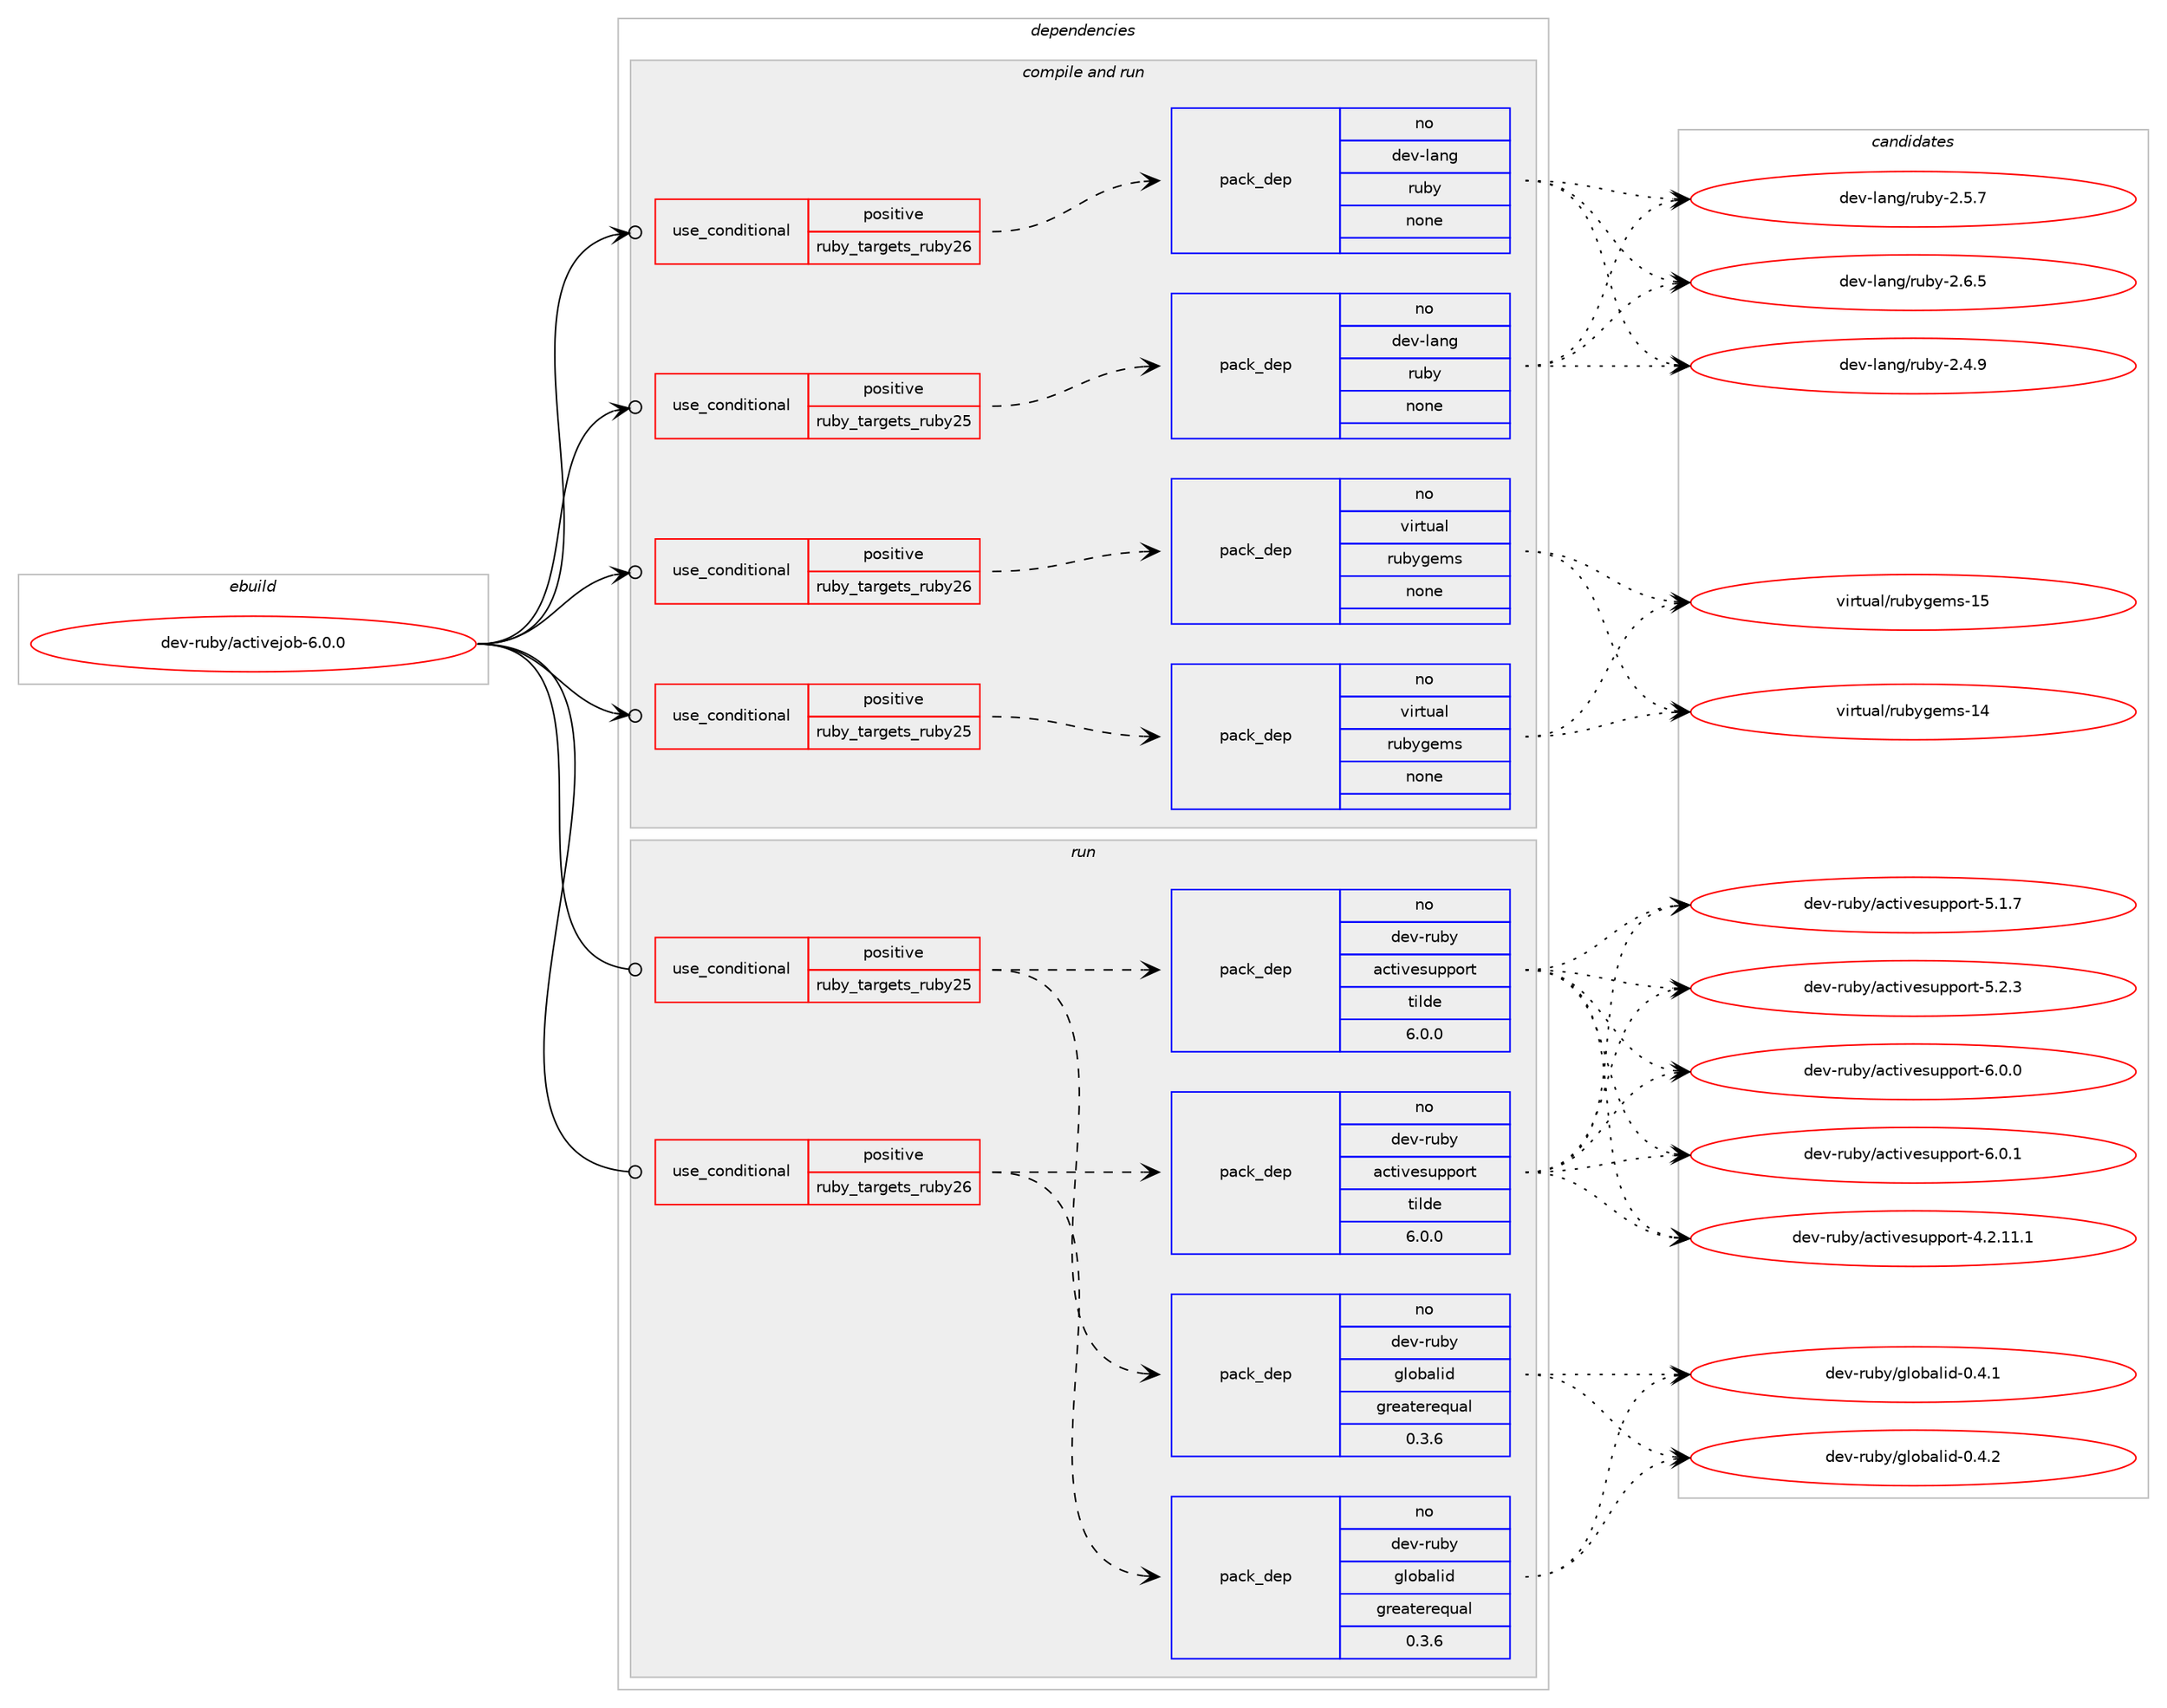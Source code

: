 digraph prolog {

# *************
# Graph options
# *************

newrank=true;
concentrate=true;
compound=true;
graph [rankdir=LR,fontname=Helvetica,fontsize=10,ranksep=1.5];#, ranksep=2.5, nodesep=0.2];
edge  [arrowhead=vee];
node  [fontname=Helvetica,fontsize=10];

# **********
# The ebuild
# **********

subgraph cluster_leftcol {
color=gray;
rank=same;
label=<<i>ebuild</i>>;
id [label="dev-ruby/activejob-6.0.0", color=red, width=4, href="../dev-ruby/activejob-6.0.0.svg"];
}

# ****************
# The dependencies
# ****************

subgraph cluster_midcol {
color=gray;
label=<<i>dependencies</i>>;
subgraph cluster_compile {
fillcolor="#eeeeee";
style=filled;
label=<<i>compile</i>>;
}
subgraph cluster_compileandrun {
fillcolor="#eeeeee";
style=filled;
label=<<i>compile and run</i>>;
subgraph cond157146 {
dependency674802 [label=<<TABLE BORDER="0" CELLBORDER="1" CELLSPACING="0" CELLPADDING="4"><TR><TD ROWSPAN="3" CELLPADDING="10">use_conditional</TD></TR><TR><TD>positive</TD></TR><TR><TD>ruby_targets_ruby25</TD></TR></TABLE>>, shape=none, color=red];
subgraph pack505750 {
dependency674803 [label=<<TABLE BORDER="0" CELLBORDER="1" CELLSPACING="0" CELLPADDING="4" WIDTH="220"><TR><TD ROWSPAN="6" CELLPADDING="30">pack_dep</TD></TR><TR><TD WIDTH="110">no</TD></TR><TR><TD>dev-lang</TD></TR><TR><TD>ruby</TD></TR><TR><TD>none</TD></TR><TR><TD></TD></TR></TABLE>>, shape=none, color=blue];
}
dependency674802:e -> dependency674803:w [weight=20,style="dashed",arrowhead="vee"];
}
id:e -> dependency674802:w [weight=20,style="solid",arrowhead="odotvee"];
subgraph cond157147 {
dependency674804 [label=<<TABLE BORDER="0" CELLBORDER="1" CELLSPACING="0" CELLPADDING="4"><TR><TD ROWSPAN="3" CELLPADDING="10">use_conditional</TD></TR><TR><TD>positive</TD></TR><TR><TD>ruby_targets_ruby25</TD></TR></TABLE>>, shape=none, color=red];
subgraph pack505751 {
dependency674805 [label=<<TABLE BORDER="0" CELLBORDER="1" CELLSPACING="0" CELLPADDING="4" WIDTH="220"><TR><TD ROWSPAN="6" CELLPADDING="30">pack_dep</TD></TR><TR><TD WIDTH="110">no</TD></TR><TR><TD>virtual</TD></TR><TR><TD>rubygems</TD></TR><TR><TD>none</TD></TR><TR><TD></TD></TR></TABLE>>, shape=none, color=blue];
}
dependency674804:e -> dependency674805:w [weight=20,style="dashed",arrowhead="vee"];
}
id:e -> dependency674804:w [weight=20,style="solid",arrowhead="odotvee"];
subgraph cond157148 {
dependency674806 [label=<<TABLE BORDER="0" CELLBORDER="1" CELLSPACING="0" CELLPADDING="4"><TR><TD ROWSPAN="3" CELLPADDING="10">use_conditional</TD></TR><TR><TD>positive</TD></TR><TR><TD>ruby_targets_ruby26</TD></TR></TABLE>>, shape=none, color=red];
subgraph pack505752 {
dependency674807 [label=<<TABLE BORDER="0" CELLBORDER="1" CELLSPACING="0" CELLPADDING="4" WIDTH="220"><TR><TD ROWSPAN="6" CELLPADDING="30">pack_dep</TD></TR><TR><TD WIDTH="110">no</TD></TR><TR><TD>dev-lang</TD></TR><TR><TD>ruby</TD></TR><TR><TD>none</TD></TR><TR><TD></TD></TR></TABLE>>, shape=none, color=blue];
}
dependency674806:e -> dependency674807:w [weight=20,style="dashed",arrowhead="vee"];
}
id:e -> dependency674806:w [weight=20,style="solid",arrowhead="odotvee"];
subgraph cond157149 {
dependency674808 [label=<<TABLE BORDER="0" CELLBORDER="1" CELLSPACING="0" CELLPADDING="4"><TR><TD ROWSPAN="3" CELLPADDING="10">use_conditional</TD></TR><TR><TD>positive</TD></TR><TR><TD>ruby_targets_ruby26</TD></TR></TABLE>>, shape=none, color=red];
subgraph pack505753 {
dependency674809 [label=<<TABLE BORDER="0" CELLBORDER="1" CELLSPACING="0" CELLPADDING="4" WIDTH="220"><TR><TD ROWSPAN="6" CELLPADDING="30">pack_dep</TD></TR><TR><TD WIDTH="110">no</TD></TR><TR><TD>virtual</TD></TR><TR><TD>rubygems</TD></TR><TR><TD>none</TD></TR><TR><TD></TD></TR></TABLE>>, shape=none, color=blue];
}
dependency674808:e -> dependency674809:w [weight=20,style="dashed",arrowhead="vee"];
}
id:e -> dependency674808:w [weight=20,style="solid",arrowhead="odotvee"];
}
subgraph cluster_run {
fillcolor="#eeeeee";
style=filled;
label=<<i>run</i>>;
subgraph cond157150 {
dependency674810 [label=<<TABLE BORDER="0" CELLBORDER="1" CELLSPACING="0" CELLPADDING="4"><TR><TD ROWSPAN="3" CELLPADDING="10">use_conditional</TD></TR><TR><TD>positive</TD></TR><TR><TD>ruby_targets_ruby25</TD></TR></TABLE>>, shape=none, color=red];
subgraph pack505754 {
dependency674811 [label=<<TABLE BORDER="0" CELLBORDER="1" CELLSPACING="0" CELLPADDING="4" WIDTH="220"><TR><TD ROWSPAN="6" CELLPADDING="30">pack_dep</TD></TR><TR><TD WIDTH="110">no</TD></TR><TR><TD>dev-ruby</TD></TR><TR><TD>activesupport</TD></TR><TR><TD>tilde</TD></TR><TR><TD>6.0.0</TD></TR></TABLE>>, shape=none, color=blue];
}
dependency674810:e -> dependency674811:w [weight=20,style="dashed",arrowhead="vee"];
subgraph pack505755 {
dependency674812 [label=<<TABLE BORDER="0" CELLBORDER="1" CELLSPACING="0" CELLPADDING="4" WIDTH="220"><TR><TD ROWSPAN="6" CELLPADDING="30">pack_dep</TD></TR><TR><TD WIDTH="110">no</TD></TR><TR><TD>dev-ruby</TD></TR><TR><TD>globalid</TD></TR><TR><TD>greaterequal</TD></TR><TR><TD>0.3.6</TD></TR></TABLE>>, shape=none, color=blue];
}
dependency674810:e -> dependency674812:w [weight=20,style="dashed",arrowhead="vee"];
}
id:e -> dependency674810:w [weight=20,style="solid",arrowhead="odot"];
subgraph cond157151 {
dependency674813 [label=<<TABLE BORDER="0" CELLBORDER="1" CELLSPACING="0" CELLPADDING="4"><TR><TD ROWSPAN="3" CELLPADDING="10">use_conditional</TD></TR><TR><TD>positive</TD></TR><TR><TD>ruby_targets_ruby26</TD></TR></TABLE>>, shape=none, color=red];
subgraph pack505756 {
dependency674814 [label=<<TABLE BORDER="0" CELLBORDER="1" CELLSPACING="0" CELLPADDING="4" WIDTH="220"><TR><TD ROWSPAN="6" CELLPADDING="30">pack_dep</TD></TR><TR><TD WIDTH="110">no</TD></TR><TR><TD>dev-ruby</TD></TR><TR><TD>activesupport</TD></TR><TR><TD>tilde</TD></TR><TR><TD>6.0.0</TD></TR></TABLE>>, shape=none, color=blue];
}
dependency674813:e -> dependency674814:w [weight=20,style="dashed",arrowhead="vee"];
subgraph pack505757 {
dependency674815 [label=<<TABLE BORDER="0" CELLBORDER="1" CELLSPACING="0" CELLPADDING="4" WIDTH="220"><TR><TD ROWSPAN="6" CELLPADDING="30">pack_dep</TD></TR><TR><TD WIDTH="110">no</TD></TR><TR><TD>dev-ruby</TD></TR><TR><TD>globalid</TD></TR><TR><TD>greaterequal</TD></TR><TR><TD>0.3.6</TD></TR></TABLE>>, shape=none, color=blue];
}
dependency674813:e -> dependency674815:w [weight=20,style="dashed",arrowhead="vee"];
}
id:e -> dependency674813:w [weight=20,style="solid",arrowhead="odot"];
}
}

# **************
# The candidates
# **************

subgraph cluster_choices {
rank=same;
color=gray;
label=<<i>candidates</i>>;

subgraph choice505750 {
color=black;
nodesep=1;
choice10010111845108971101034711411798121455046524657 [label="dev-lang/ruby-2.4.9", color=red, width=4,href="../dev-lang/ruby-2.4.9.svg"];
choice10010111845108971101034711411798121455046534655 [label="dev-lang/ruby-2.5.7", color=red, width=4,href="../dev-lang/ruby-2.5.7.svg"];
choice10010111845108971101034711411798121455046544653 [label="dev-lang/ruby-2.6.5", color=red, width=4,href="../dev-lang/ruby-2.6.5.svg"];
dependency674803:e -> choice10010111845108971101034711411798121455046524657:w [style=dotted,weight="100"];
dependency674803:e -> choice10010111845108971101034711411798121455046534655:w [style=dotted,weight="100"];
dependency674803:e -> choice10010111845108971101034711411798121455046544653:w [style=dotted,weight="100"];
}
subgraph choice505751 {
color=black;
nodesep=1;
choice118105114116117971084711411798121103101109115454952 [label="virtual/rubygems-14", color=red, width=4,href="../virtual/rubygems-14.svg"];
choice118105114116117971084711411798121103101109115454953 [label="virtual/rubygems-15", color=red, width=4,href="../virtual/rubygems-15.svg"];
dependency674805:e -> choice118105114116117971084711411798121103101109115454952:w [style=dotted,weight="100"];
dependency674805:e -> choice118105114116117971084711411798121103101109115454953:w [style=dotted,weight="100"];
}
subgraph choice505752 {
color=black;
nodesep=1;
choice10010111845108971101034711411798121455046524657 [label="dev-lang/ruby-2.4.9", color=red, width=4,href="../dev-lang/ruby-2.4.9.svg"];
choice10010111845108971101034711411798121455046534655 [label="dev-lang/ruby-2.5.7", color=red, width=4,href="../dev-lang/ruby-2.5.7.svg"];
choice10010111845108971101034711411798121455046544653 [label="dev-lang/ruby-2.6.5", color=red, width=4,href="../dev-lang/ruby-2.6.5.svg"];
dependency674807:e -> choice10010111845108971101034711411798121455046524657:w [style=dotted,weight="100"];
dependency674807:e -> choice10010111845108971101034711411798121455046534655:w [style=dotted,weight="100"];
dependency674807:e -> choice10010111845108971101034711411798121455046544653:w [style=dotted,weight="100"];
}
subgraph choice505753 {
color=black;
nodesep=1;
choice118105114116117971084711411798121103101109115454952 [label="virtual/rubygems-14", color=red, width=4,href="../virtual/rubygems-14.svg"];
choice118105114116117971084711411798121103101109115454953 [label="virtual/rubygems-15", color=red, width=4,href="../virtual/rubygems-15.svg"];
dependency674809:e -> choice118105114116117971084711411798121103101109115454952:w [style=dotted,weight="100"];
dependency674809:e -> choice118105114116117971084711411798121103101109115454953:w [style=dotted,weight="100"];
}
subgraph choice505754 {
color=black;
nodesep=1;
choice1001011184511411798121479799116105118101115117112112111114116455246504649494649 [label="dev-ruby/activesupport-4.2.11.1", color=red, width=4,href="../dev-ruby/activesupport-4.2.11.1.svg"];
choice1001011184511411798121479799116105118101115117112112111114116455346494655 [label="dev-ruby/activesupport-5.1.7", color=red, width=4,href="../dev-ruby/activesupport-5.1.7.svg"];
choice1001011184511411798121479799116105118101115117112112111114116455346504651 [label="dev-ruby/activesupport-5.2.3", color=red, width=4,href="../dev-ruby/activesupport-5.2.3.svg"];
choice1001011184511411798121479799116105118101115117112112111114116455446484648 [label="dev-ruby/activesupport-6.0.0", color=red, width=4,href="../dev-ruby/activesupport-6.0.0.svg"];
choice1001011184511411798121479799116105118101115117112112111114116455446484649 [label="dev-ruby/activesupport-6.0.1", color=red, width=4,href="../dev-ruby/activesupport-6.0.1.svg"];
dependency674811:e -> choice1001011184511411798121479799116105118101115117112112111114116455246504649494649:w [style=dotted,weight="100"];
dependency674811:e -> choice1001011184511411798121479799116105118101115117112112111114116455346494655:w [style=dotted,weight="100"];
dependency674811:e -> choice1001011184511411798121479799116105118101115117112112111114116455346504651:w [style=dotted,weight="100"];
dependency674811:e -> choice1001011184511411798121479799116105118101115117112112111114116455446484648:w [style=dotted,weight="100"];
dependency674811:e -> choice1001011184511411798121479799116105118101115117112112111114116455446484649:w [style=dotted,weight="100"];
}
subgraph choice505755 {
color=black;
nodesep=1;
choice1001011184511411798121471031081119897108105100454846524649 [label="dev-ruby/globalid-0.4.1", color=red, width=4,href="../dev-ruby/globalid-0.4.1.svg"];
choice1001011184511411798121471031081119897108105100454846524650 [label="dev-ruby/globalid-0.4.2", color=red, width=4,href="../dev-ruby/globalid-0.4.2.svg"];
dependency674812:e -> choice1001011184511411798121471031081119897108105100454846524649:w [style=dotted,weight="100"];
dependency674812:e -> choice1001011184511411798121471031081119897108105100454846524650:w [style=dotted,weight="100"];
}
subgraph choice505756 {
color=black;
nodesep=1;
choice1001011184511411798121479799116105118101115117112112111114116455246504649494649 [label="dev-ruby/activesupport-4.2.11.1", color=red, width=4,href="../dev-ruby/activesupport-4.2.11.1.svg"];
choice1001011184511411798121479799116105118101115117112112111114116455346494655 [label="dev-ruby/activesupport-5.1.7", color=red, width=4,href="../dev-ruby/activesupport-5.1.7.svg"];
choice1001011184511411798121479799116105118101115117112112111114116455346504651 [label="dev-ruby/activesupport-5.2.3", color=red, width=4,href="../dev-ruby/activesupport-5.2.3.svg"];
choice1001011184511411798121479799116105118101115117112112111114116455446484648 [label="dev-ruby/activesupport-6.0.0", color=red, width=4,href="../dev-ruby/activesupport-6.0.0.svg"];
choice1001011184511411798121479799116105118101115117112112111114116455446484649 [label="dev-ruby/activesupport-6.0.1", color=red, width=4,href="../dev-ruby/activesupport-6.0.1.svg"];
dependency674814:e -> choice1001011184511411798121479799116105118101115117112112111114116455246504649494649:w [style=dotted,weight="100"];
dependency674814:e -> choice1001011184511411798121479799116105118101115117112112111114116455346494655:w [style=dotted,weight="100"];
dependency674814:e -> choice1001011184511411798121479799116105118101115117112112111114116455346504651:w [style=dotted,weight="100"];
dependency674814:e -> choice1001011184511411798121479799116105118101115117112112111114116455446484648:w [style=dotted,weight="100"];
dependency674814:e -> choice1001011184511411798121479799116105118101115117112112111114116455446484649:w [style=dotted,weight="100"];
}
subgraph choice505757 {
color=black;
nodesep=1;
choice1001011184511411798121471031081119897108105100454846524649 [label="dev-ruby/globalid-0.4.1", color=red, width=4,href="../dev-ruby/globalid-0.4.1.svg"];
choice1001011184511411798121471031081119897108105100454846524650 [label="dev-ruby/globalid-0.4.2", color=red, width=4,href="../dev-ruby/globalid-0.4.2.svg"];
dependency674815:e -> choice1001011184511411798121471031081119897108105100454846524649:w [style=dotted,weight="100"];
dependency674815:e -> choice1001011184511411798121471031081119897108105100454846524650:w [style=dotted,weight="100"];
}
}

}
